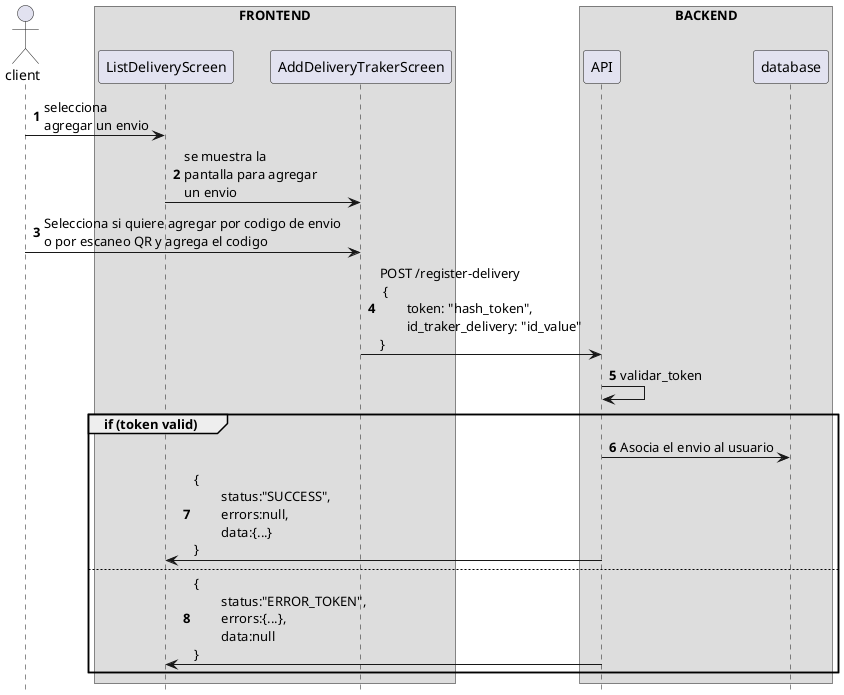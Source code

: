 @startuml
hide footbox
autonumber

actor client

box "FRONTEND"
participant ListDeliveryScreen
participant AddDeliveryTrakerScreen
end box

box "BACKEND"
participant API
participant database
end box

client -> ListDeliveryScreen: selecciona \nagregar un envio
ListDeliveryScreen -> AddDeliveryTrakerScreen: se muestra la \npantalla para agregar \nun envio
client -> AddDeliveryTrakerScreen: Selecciona si quiere agregar por codigo de envio \no por escaneo QR y agrega el codigo
AddDeliveryTrakerScreen-> API: POST /register-delivery\n { \n\ttoken: "hash_token", \n\tid_traker_delivery: "id_value" \n}
API->API: validar_token

group if (token valid)
API -> database: Asocia el envio al usuario
API -> ListDeliveryScreen: {\n\tstatus:"SUCCESS", \n\terrors:null, \n\tdata:{...}\n}

else
  API -> ListDeliveryScreen:  {\n\tstatus:"ERROR_TOKEN", \n\terrors:{...}, \n\tdata:null\n}
end

@enduml

